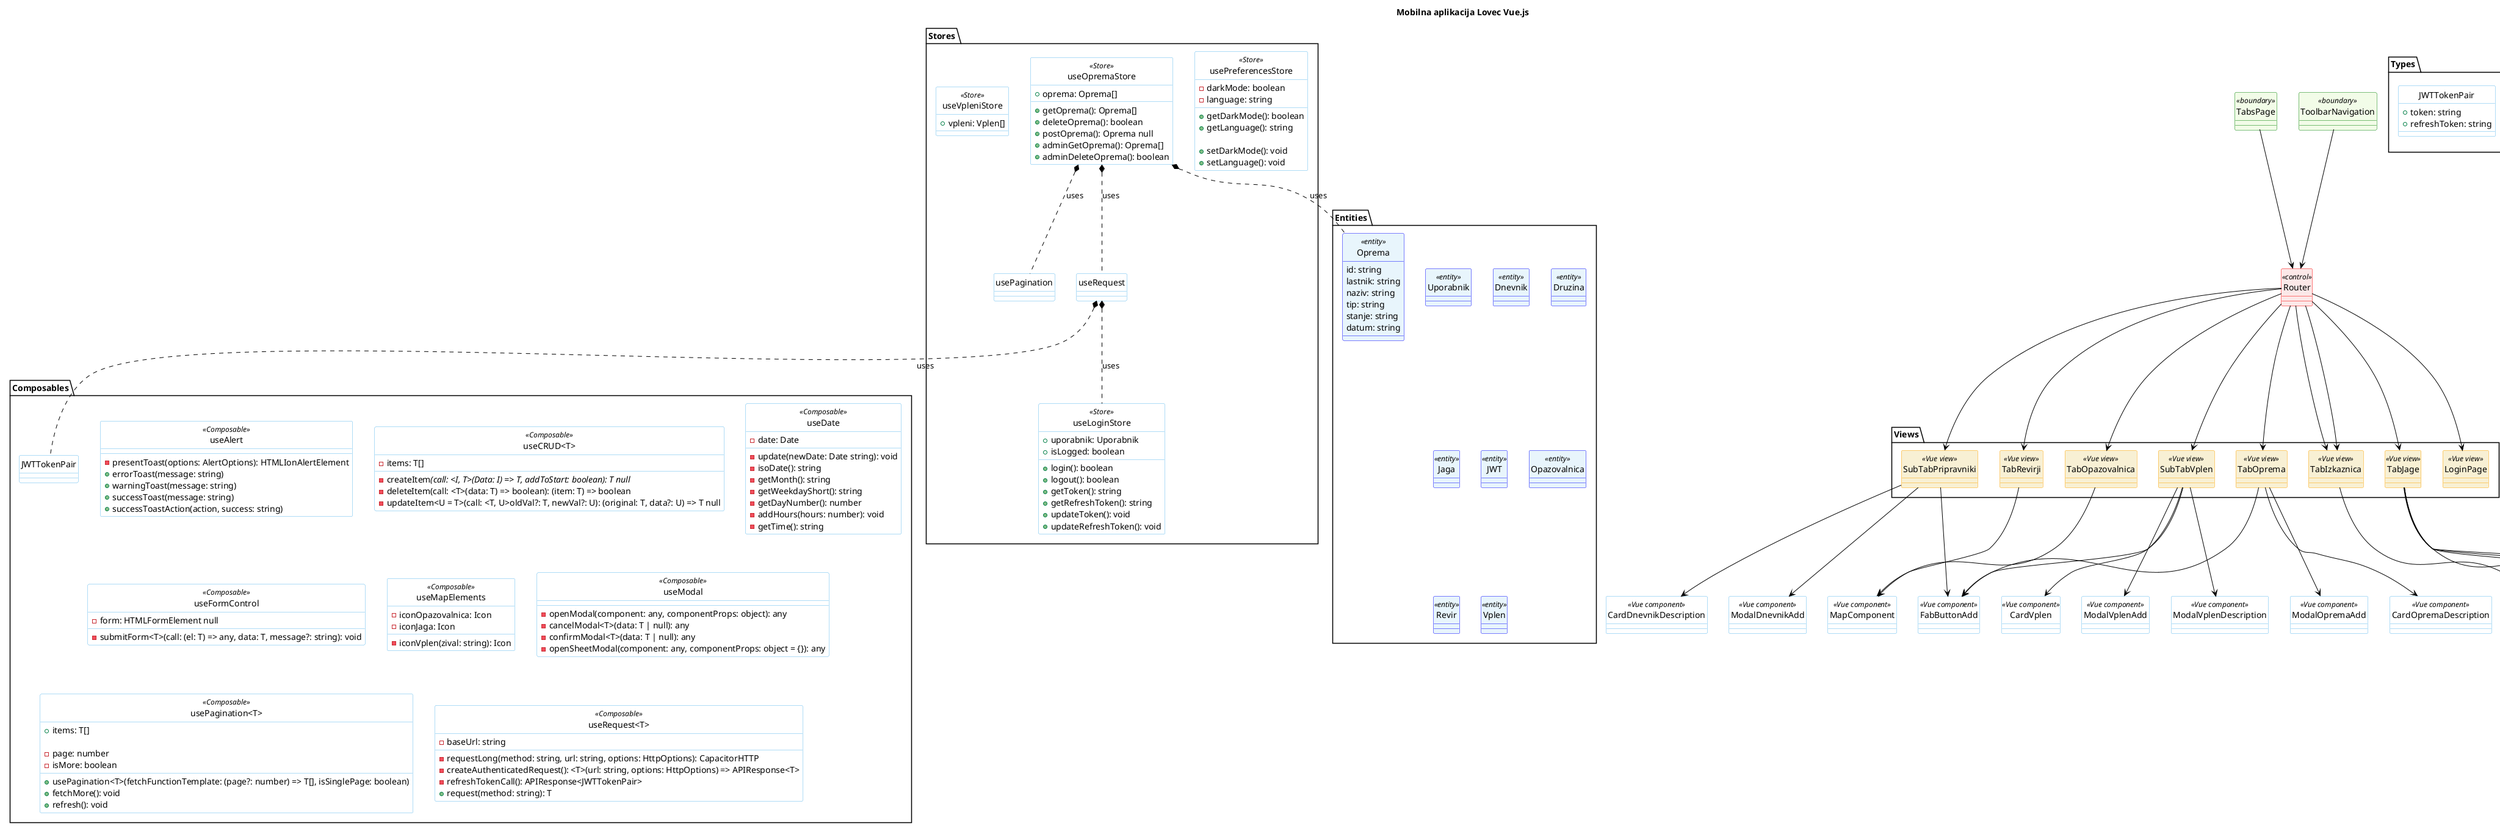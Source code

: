 @startuml Mobilna aplikacija Lovec Vue.js

title Mobilna aplikacija Lovec Vue.js

skinparam class {
  backgroundColor white
  borderColor #5FB8EC
  arrowColor black
}
skinparam class<<entity>> {
  backgroundColor #e8f5fc
  borderColor Blue
}
skinparam class<<control>> {
  backgroundColor #fce8e8
  borderColor Red
}
skinparam class<<boundary>> {
  backgroundColor #f2fce8
  borderColor Green
}
skinparam class<<External API>>{
  backgroundColor #f8f0d4
  borderColor Orange
}
skinparam class<<Vue view>>{
  backgroundColor #f8f0d4
  borderColor Orange
}

' skinparam shadowing false
skinparam style strictuml
skinparam defaultTextAlignment center
' skinparam packageStyle rectangle
skinparam groupInheritance 5
hide circle
' hide members

'---------Razredi---------------------------
class TabsPage<<boundary>>
class ToolbarNavigation<<boundary>>

class Router<<control>>{
}

TabsPage --> Router
ToolbarNavigation --> Router

package Views{
  Class SubTabPripravniki<<Vue view>>{
  }

  Class TabRevirji<<Vue view>>{
  }

  Class TabOpazovalnica<<Vue view>>{
  }

  Class SubTabVplen<<Vue view>>{
  }

  Class TabOprema<<Vue view>>{
  }

  Class TabIzkaznica<<Vue view>>{
  }

  Class TabJage<<Vue view>>{
  }

  Class TabIzkaznica<<Vue view>>{
  }

  Class LoginPage<<Vue view>>{
  }
}

Router --> SubTabPripravniki
Router --> TabRevirji
Router --> TabOpazovalnica
Router --> SubTabVplen
Router --> TabOprema
Router --> TabIzkaznica
Router --> TabJage
Router --> TabIzkaznica
Router --> LoginPage

Class FabButton<<Vue component>>{
}
Class CardJaga<<Vue component>>{
}
Class ModalJagaAdd<<Vue component>>{
}
Class ModalJagaDescription<<Vue component>>{
}

TabJage --> FabButton
TabJage --> CardJaga
TabJage --> ModalJagaAdd
TabJage --> ModalJagaDescription

Class GridIzkaznica<<Vue component>>{
}

TabIzkaznica --> GridIzkaznica

Class FabButtonAdd<<Vue component>>{
}
Class ModalOpremaAdd<<Vue component>>{
}
Class CardOpremaDescription<<Vue component>>{
}

TabOprema --> FabButtonAdd
TabOprema --> ModalOpremaAdd
TabOprema --> CardOpremaDescription

' Class FabButtonAdd<<Vue component>>{
' }
Class CardVplen<<Vue component>>{
}
Class ModalVplenAdd<<Vue component>>{
}
Class ModalVplenDescription<<Vue component>>{
}

SubTabVplen --> FabButtonAdd
SubTabVplen --> CardVplen
SubTabVplen --> ModalVplenAdd
SubTabVplen --> ModalVplenDescription

Class MapComponent<<Vue component>>{
}

TabOpazovalnica --> MapComponent

TabRevirji --> MapComponent

' Class FabButtonAdd<<Vue component>>{
' }
Class ModalDnevnikAdd<<Vue component>>{
}
Class CardDnevnikDescription<<Vue component>>{
}

SubTabPripravniki --> FabButtonAdd
SubTabPripravniki --> ModalDnevnikAdd
SubTabPripravniki --> CardDnevnikDescription

' Nove stvari

package Entities {
  ' General use entities
  Class Uporabnik<<entity>> {

  }

  Class Dnevnik<<entity>> {

  }

  Class Druzina<<entity>> {

  }

  Class Jaga<<entity>> {

  }

  Class JWT<<entity>> {

  }

  Class Opazovalnica<<entity>> {

  }

  Class Oprema<<entity>> {
    id: string
    lastnik: string
    naziv: string
    tip: string
    stanje: string
    datum: string
  }

  Class Revir<<entity>> {

  }

  Class Vplen<<entity>> {

  }
  
  ' Admin only entities
}

package Stores {
  Class useLoginStore<<Store>> {
    + uporabnik: Uporabnik
    + isLogged: boolean

    + login(): boolean
    + logout(): boolean
    + getToken(): string
    + getRefreshToken(): string
    + updateToken(): void
    + updateRefreshToken(): void
  }

  ' User preferences: dark mode, language, ...
  ' tukaj jih ze imam definirane v naprej
  Class usePreferencesStore<<Store>> {
    - darkMode: boolean
    - language: string

    + getDarkMode(): boolean
    + getLanguage(): string

    + setDarkMode(): void
    + setLanguage(): void
  }

  Class useOpremaStore<<Store>> {
    + oprema: Oprema[]
    
    + getOprema(): Oprema[]
    + deleteOprema(): boolean
    + postOprema(): Oprema null
    + adminGetOprema(): Oprema[]
    + adminDeleteOprema(): boolean
  }

  useOpremaStore *.. Oprema: uses
  useOpremaStore *.. useRequest: uses
  useOpremaStore *.. usePagination: uses

  Class useVpleniStore<<Store>> {
    + vpleni: Vplen[]
    
  }
}

package Composables {
  Class useAlert<<Composable>> {
    - presentToast(options: AlertOptions): HTMLIonAlertElement
    + errorToast(message: string)
    + warningToast(message: string)
    + successToast(message: string)
    + successToastAction(action, success: string)
  }

  ' WONT DO
  ' Class useCountdown<<Composable>> {

  ' }

  Class "useCRUD<T>"<<Composable>> {
    - items: T[]                 
    - createItem<I>(call: <I, T>(Data: I) => T, addToStart: boolean): T null
    - deleteItem(call: <T>(data: T) => boolean): (item: T) => boolean 
    - updateItem<U = T>(call: <T, U>oldVal?: T, newVal?: U): (original: T, data?: U) => T null 
  }

  Class useDate<<Composable>> {
    -date: Date                 
    -update(newDate: Date string): void 
    -isoDate(): string               
    -getMonth(): string              
    -getWeekdayShort(): string       
    -getDayNumber(): number          
    -addHours(hours: number): void   
    -getTime(): string               
  }

  Class useFormControl<<Composable>> {
    -form: HTMLFormElement null
    -submitForm<T>(call: (el: T) => any, data: T, message?: string): void
  }

  Class useMapElements<<Composable>> {
    -iconOpazovalnica: Icon          
    -iconVplen(zival: string): Icon  
    -iconJaga: Icon                  
  }

  Class useModal<<Composable>> {
    -openModal(component: any, componentProps: object): any 
    -cancelModal<T>(data: T | null): any 
    -confirmModal<T>(data: T | null): any 
    -openSheetModal(component: any, componentProps: object = {}): any 
  }

  Class "usePagination<T>"<<Composable>> {
    + usePagination<T>(fetchFunctionTemplate: (page?: number) => T[], isSinglePage: boolean)
    + items: T[]

    - page: number
    - isMore: boolean

    + fetchMore(): void 
    + refresh(): void
  }

  Class "useRequest<T>"<<Composable>> {
    - baseUrl: string

    - requestLong(method: string, url: string, options: HttpOptions): CapacitorHTTP
    - createAuthenticatedRequest(): <T>(url: string, options: HttpOptions) => APIResponse<T>
    - refreshTokenCall(): APIResponse<JWTTokenPair>
    + request(method: string): T
  }

  ' I think da jih veliko uporabnlja useRequest
  useRequest *.. useLoginStore: uses
  useRequest *.. JWTTokenPair: uses
}

package Types {
  Class "APIResponse<T>" {
    + status: number
    + data: T
    + message: string
  }

  Class JWTTokenPair {
    + token: string
    + refreshToken: string
  }
}

@enduml